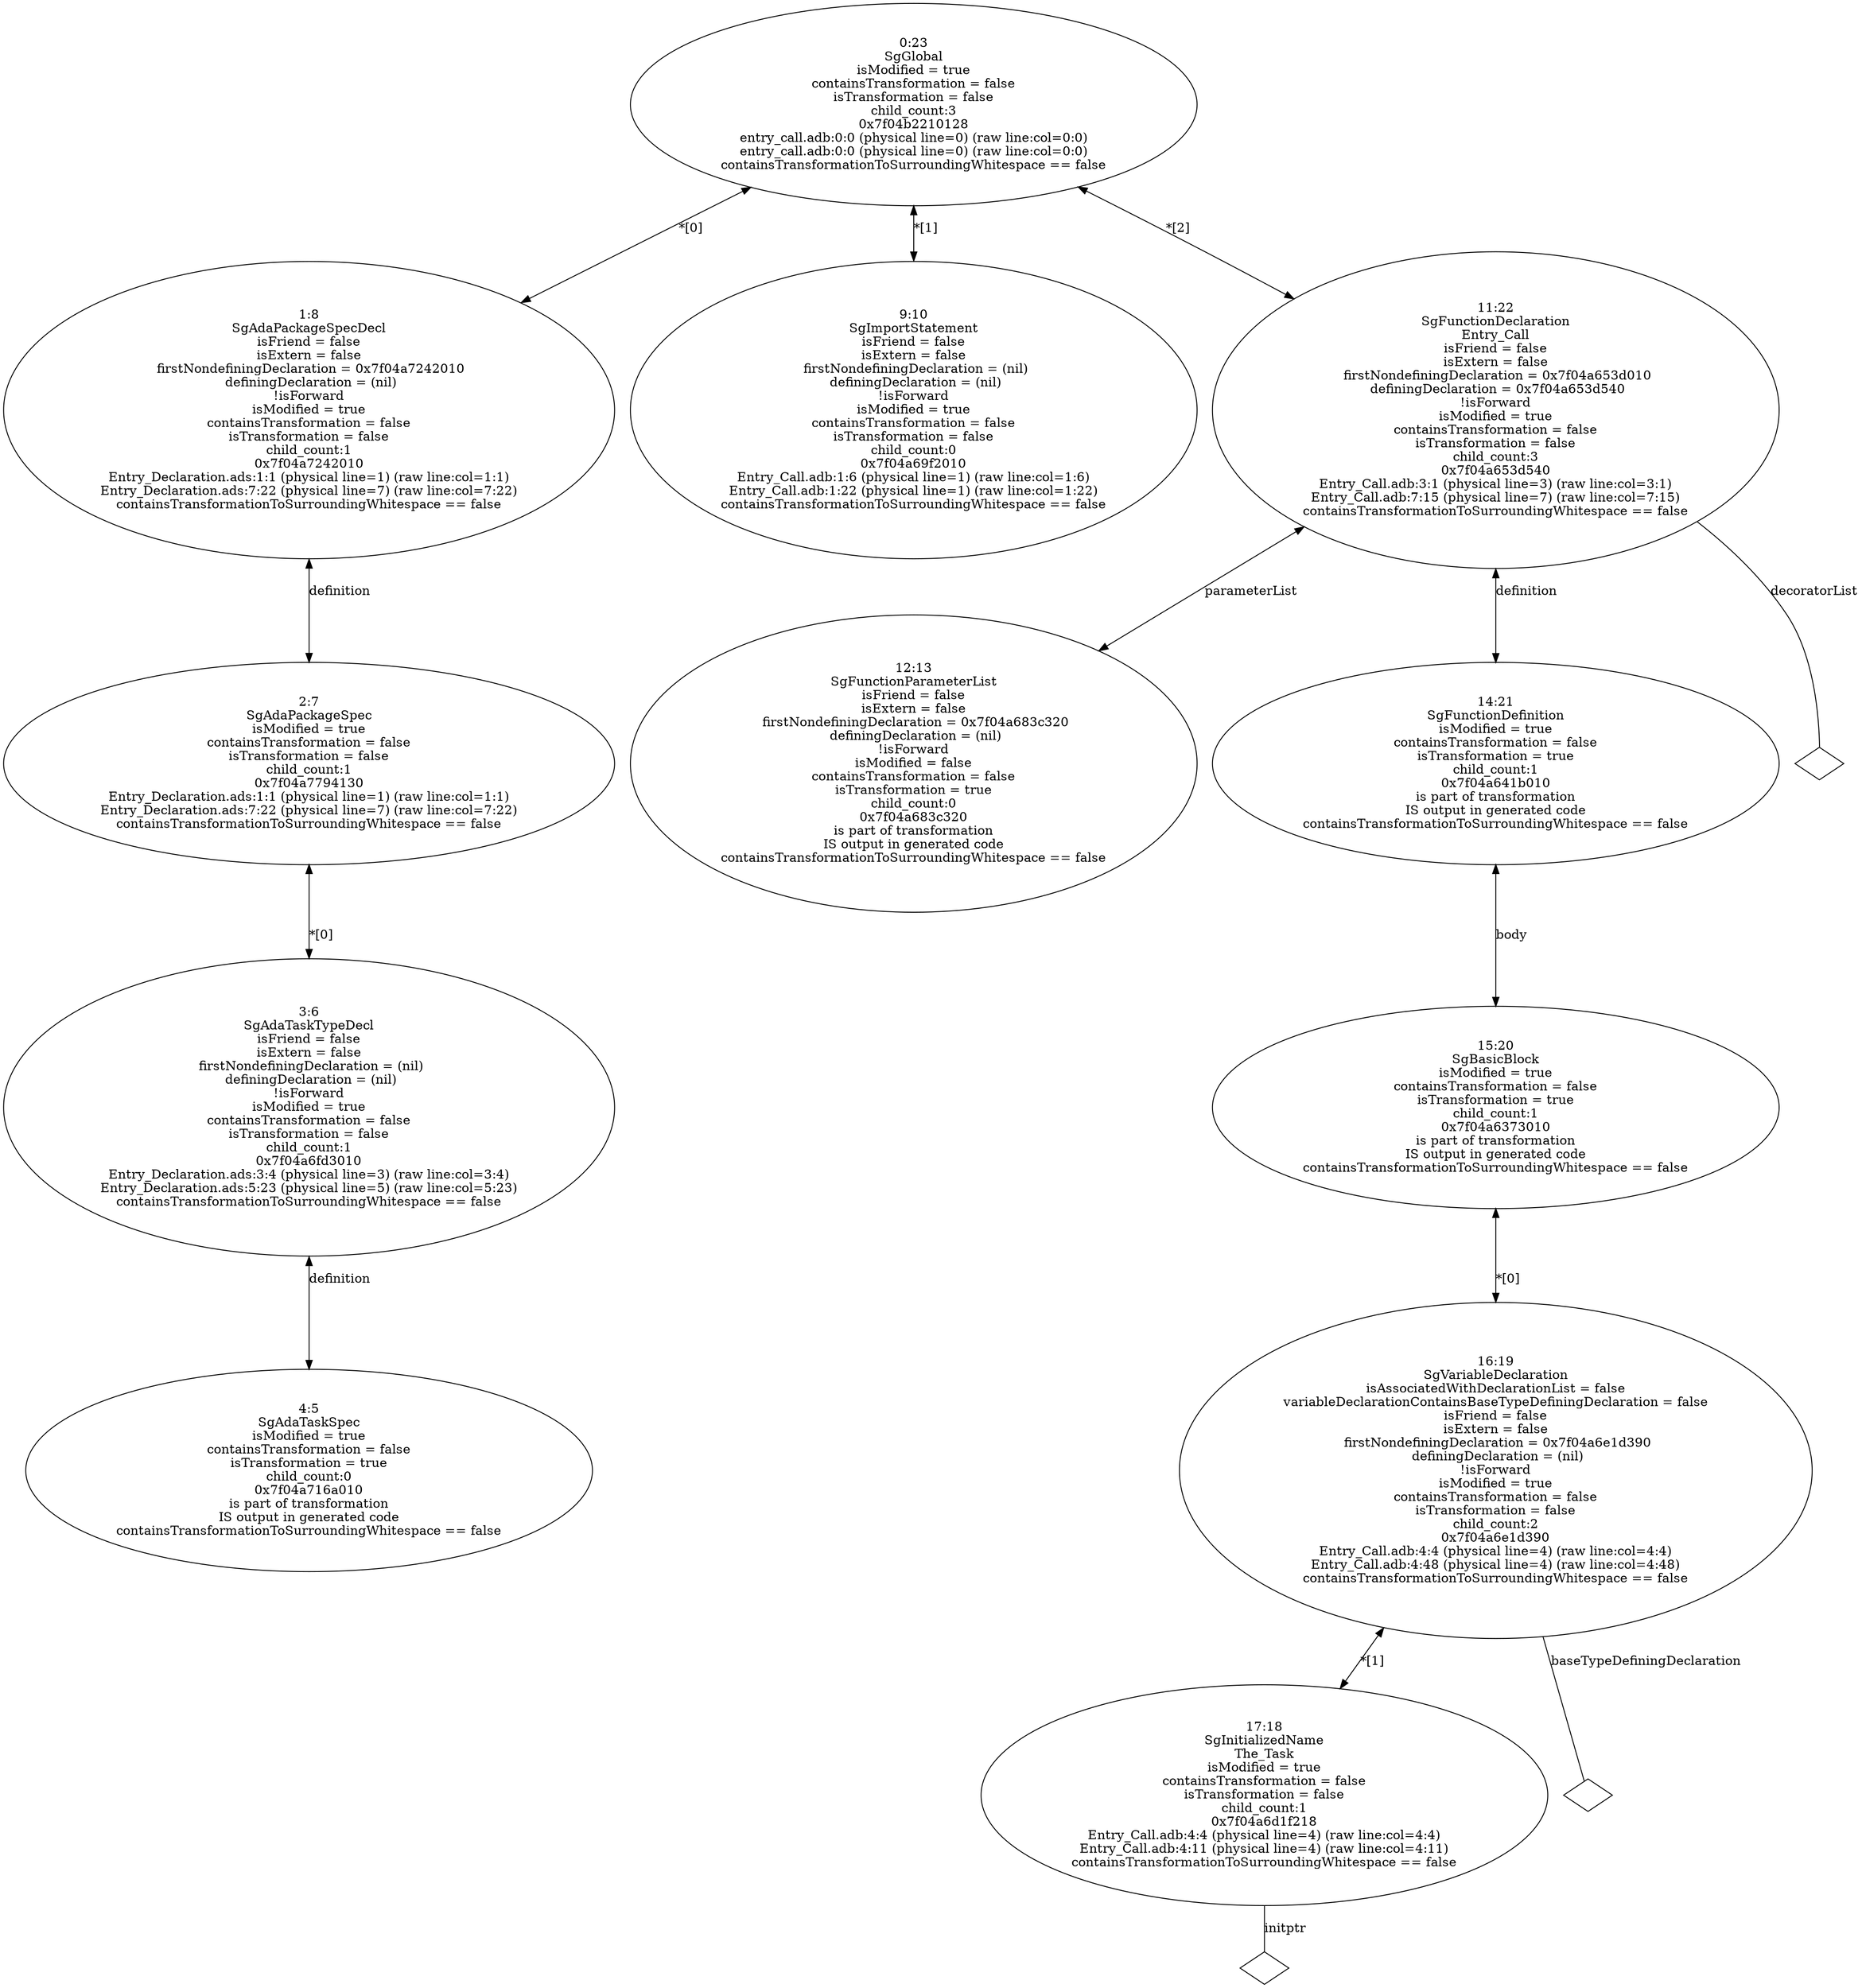 digraph "G./entry_call_rose.dot" {
"0x7f04a716a010"[label="4:5\nSgAdaTaskSpec\nisModified = true\ncontainsTransformation = false\nisTransformation = true\nchild_count:0\n0x7f04a716a010\nis part of transformation\nIS output in generated code\ncontainsTransformationToSurroundingWhitespace == false\n" ];
"0x7f04a6fd3010"[label="3:6\nSgAdaTaskTypeDecl\n isFriend = false \n isExtern = false \n firstNondefiningDeclaration = (nil)\n definingDeclaration = (nil)\n!isForward\nisModified = true\ncontainsTransformation = false\nisTransformation = false\nchild_count:1\n0x7f04a6fd3010\nEntry_Declaration.ads:3:4 (physical line=3) (raw line:col=3:4)\nEntry_Declaration.ads:5:23 (physical line=5) (raw line:col=5:23)\ncontainsTransformationToSurroundingWhitespace == false\n" ];
"0x7f04a6fd3010" -> "0x7f04a716a010"[label="definition" dir=both ];
"0x7f04a7794130"[label="2:7\nSgAdaPackageSpec\nisModified = true\ncontainsTransformation = false\nisTransformation = false\nchild_count:1\n0x7f04a7794130\nEntry_Declaration.ads:1:1 (physical line=1) (raw line:col=1:1)\nEntry_Declaration.ads:7:22 (physical line=7) (raw line:col=7:22)\ncontainsTransformationToSurroundingWhitespace == false\n" ];
"0x7f04a7794130" -> "0x7f04a6fd3010"[label="*[0]" dir=both ];
"0x7f04a7242010"[label="1:8\nSgAdaPackageSpecDecl\n isFriend = false \n isExtern = false \n firstNondefiningDeclaration = 0x7f04a7242010\n definingDeclaration = (nil)\n!isForward\nisModified = true\ncontainsTransformation = false\nisTransformation = false\nchild_count:1\n0x7f04a7242010\nEntry_Declaration.ads:1:1 (physical line=1) (raw line:col=1:1)\nEntry_Declaration.ads:7:22 (physical line=7) (raw line:col=7:22)\ncontainsTransformationToSurroundingWhitespace == false\n" ];
"0x7f04a7242010" -> "0x7f04a7794130"[label="definition" dir=both ];
"0x7f04a69f2010"[label="9:10\nSgImportStatement\n isFriend = false \n isExtern = false \n firstNondefiningDeclaration = (nil)\n definingDeclaration = (nil)\n!isForward\nisModified = true\ncontainsTransformation = false\nisTransformation = false\nchild_count:0\n0x7f04a69f2010\nEntry_Call.adb:1:6 (physical line=1) (raw line:col=1:6)\nEntry_Call.adb:1:22 (physical line=1) (raw line:col=1:22)\ncontainsTransformationToSurroundingWhitespace == false\n" ];
"0x7f04a683c320"[label="12:13\nSgFunctionParameterList\n isFriend = false \n isExtern = false \n firstNondefiningDeclaration = 0x7f04a683c320\n definingDeclaration = (nil)\n!isForward\nisModified = false\ncontainsTransformation = false\nisTransformation = true\nchild_count:0\n0x7f04a683c320\nis part of transformation\nIS output in generated code\ncontainsTransformationToSurroundingWhitespace == false\n" ];
"0x7f04a6d1f218"[label="17:18\nSgInitializedName\nThe_Task\nisModified = true\ncontainsTransformation = false\nisTransformation = false\nchild_count:1\n0x7f04a6d1f218\nEntry_Call.adb:4:4 (physical line=4) (raw line:col=4:4)\nEntry_Call.adb:4:11 (physical line=4) (raw line:col=4:11)\ncontainsTransformationToSurroundingWhitespace == false\n" ];
"0x7f04a6d1f218" -> "0x7f04a6d1f218__initptr__null"[label="initptr" dir=none ];
"0x7f04a6d1f218__initptr__null"[label="" shape=diamond ];
"0x7f04a6e1d390"[label="16:19\nSgVariableDeclaration\n isAssociatedWithDeclarationList = false \n variableDeclarationContainsBaseTypeDefiningDeclaration = false \n isFriend = false \n isExtern = false \n firstNondefiningDeclaration = 0x7f04a6e1d390\n definingDeclaration = (nil)\n!isForward\nisModified = true\ncontainsTransformation = false\nisTransformation = false\nchild_count:2\n0x7f04a6e1d390\nEntry_Call.adb:4:4 (physical line=4) (raw line:col=4:4)\nEntry_Call.adb:4:48 (physical line=4) (raw line:col=4:48)\ncontainsTransformationToSurroundingWhitespace == false\n" ];
"0x7f04a6e1d390" -> "0x7f04a6e1d390__baseTypeDefiningDeclaration__null"[label="baseTypeDefiningDeclaration" dir=none ];
"0x7f04a6e1d390__baseTypeDefiningDeclaration__null"[label="" shape=diamond ];
"0x7f04a6e1d390" -> "0x7f04a6d1f218"[label="*[1]" dir=both ];
"0x7f04a6373010"[label="15:20\nSgBasicBlock\nisModified = true\ncontainsTransformation = false\nisTransformation = true\nchild_count:1\n0x7f04a6373010\nis part of transformation\nIS output in generated code\ncontainsTransformationToSurroundingWhitespace == false\n" ];
"0x7f04a6373010" -> "0x7f04a6e1d390"[label="*[0]" dir=both ];
"0x7f04a641b010"[label="14:21\nSgFunctionDefinition\nisModified = true\ncontainsTransformation = false\nisTransformation = true\nchild_count:1\n0x7f04a641b010\nis part of transformation\nIS output in generated code\ncontainsTransformationToSurroundingWhitespace == false\n" ];
"0x7f04a641b010" -> "0x7f04a6373010"[label="body" dir=both ];
"0x7f04a653d540"[label="11:22\nSgFunctionDeclaration\nEntry_Call\n isFriend = false \n isExtern = false \n firstNondefiningDeclaration = 0x7f04a653d010\n definingDeclaration = 0x7f04a653d540\n!isForward\nisModified = true\ncontainsTransformation = false\nisTransformation = false\nchild_count:3\n0x7f04a653d540\nEntry_Call.adb:3:1 (physical line=3) (raw line:col=3:1)\nEntry_Call.adb:7:15 (physical line=7) (raw line:col=7:15)\ncontainsTransformationToSurroundingWhitespace == false\n" ];
"0x7f04a653d540" -> "0x7f04a683c320"[label="parameterList" dir=both ];
"0x7f04a653d540" -> "0x7f04a653d540__decoratorList__null"[label="decoratorList" dir=none ];
"0x7f04a653d540__decoratorList__null"[label="" shape=diamond ];
"0x7f04a653d540" -> "0x7f04a641b010"[label="definition" dir=both ];
"0x7f04b2210128"[label="0:23\nSgGlobal\nisModified = true\ncontainsTransformation = false\nisTransformation = false\nchild_count:3\n0x7f04b2210128\nentry_call.adb:0:0 (physical line=0) (raw line:col=0:0)\nentry_call.adb:0:0 (physical line=0) (raw line:col=0:0)\ncontainsTransformationToSurroundingWhitespace == false\n" ];
"0x7f04b2210128" -> "0x7f04a7242010"[label="*[0]" dir=both ];
"0x7f04b2210128" -> "0x7f04a69f2010"[label="*[1]" dir=both ];
"0x7f04b2210128" -> "0x7f04a653d540"[label="*[2]" dir=both ];
}
